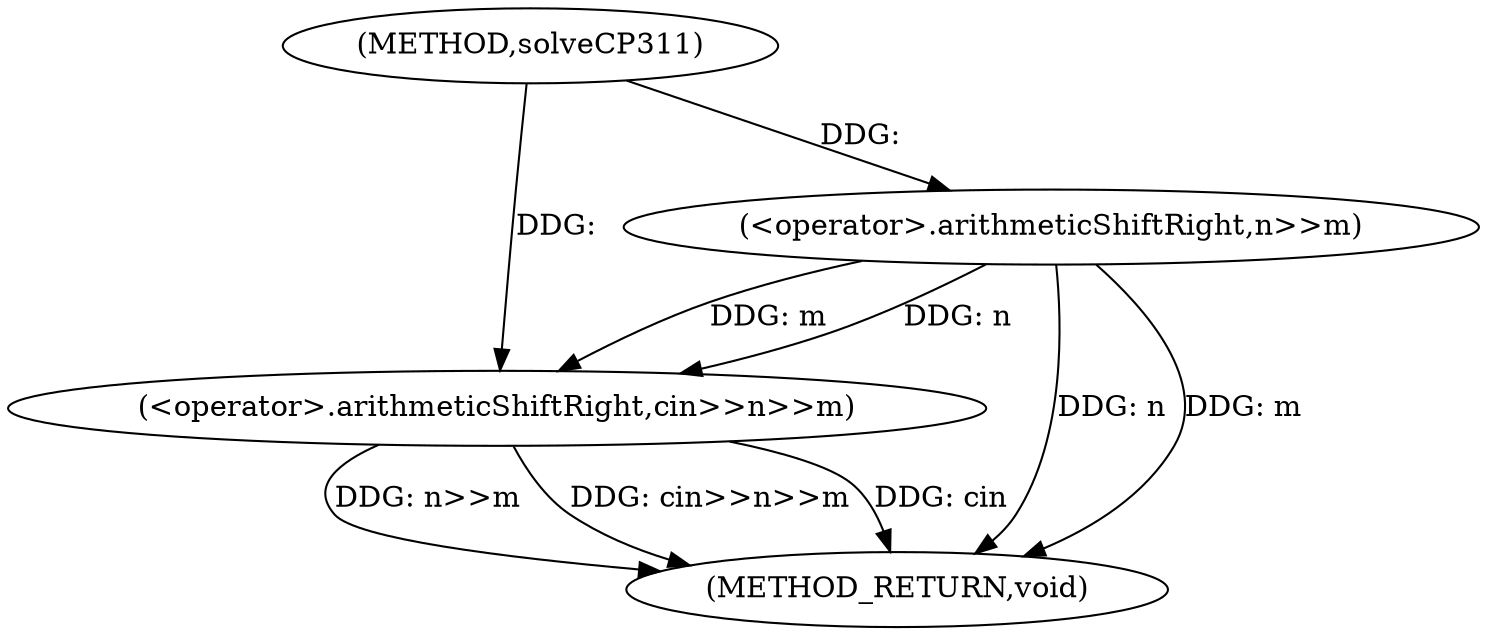 digraph "solveCP311" {  
"1000104" [label = "(METHOD,solveCP311)" ]
"1000128" [label = "(METHOD_RETURN,void)" ]
"1000108" [label = "(<operator>.arithmeticShiftRight,cin>>n>>m)" ]
"1000110" [label = "(<operator>.arithmeticShiftRight,n>>m)" ]
  "1000110" -> "1000128"  [ label = "DDG: n"] 
  "1000110" -> "1000128"  [ label = "DDG: m"] 
  "1000108" -> "1000128"  [ label = "DDG: n>>m"] 
  "1000108" -> "1000128"  [ label = "DDG: cin>>n>>m"] 
  "1000108" -> "1000128"  [ label = "DDG: cin"] 
  "1000104" -> "1000108"  [ label = "DDG: "] 
  "1000110" -> "1000108"  [ label = "DDG: m"] 
  "1000110" -> "1000108"  [ label = "DDG: n"] 
  "1000104" -> "1000110"  [ label = "DDG: "] 
}
